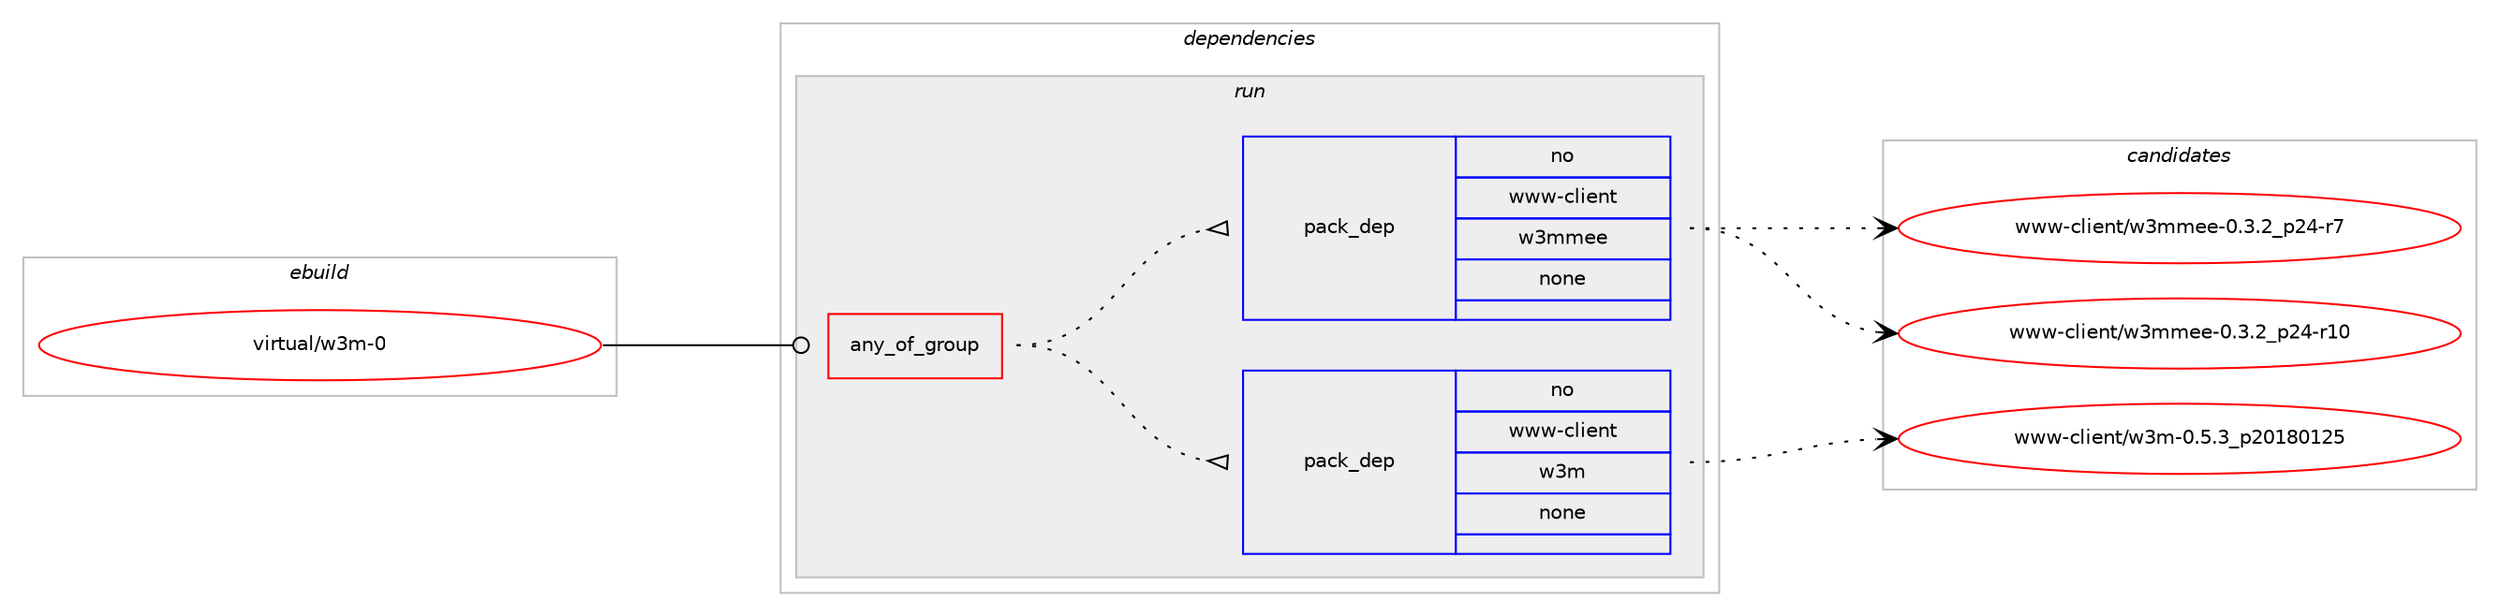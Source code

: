 digraph prolog {

# *************
# Graph options
# *************

newrank=true;
concentrate=true;
compound=true;
graph [rankdir=LR,fontname=Helvetica,fontsize=10,ranksep=1.5];#, ranksep=2.5, nodesep=0.2];
edge  [arrowhead=vee];
node  [fontname=Helvetica,fontsize=10];

# **********
# The ebuild
# **********

subgraph cluster_leftcol {
color=gray;
rank=same;
label=<<i>ebuild</i>>;
id [label="virtual/w3m-0", color=red, width=4, href="../virtual/w3m-0.svg"];
}

# ****************
# The dependencies
# ****************

subgraph cluster_midcol {
color=gray;
label=<<i>dependencies</i>>;
subgraph cluster_compile {
fillcolor="#eeeeee";
style=filled;
label=<<i>compile</i>>;
}
subgraph cluster_compileandrun {
fillcolor="#eeeeee";
style=filled;
label=<<i>compile and run</i>>;
}
subgraph cluster_run {
fillcolor="#eeeeee";
style=filled;
label=<<i>run</i>>;
subgraph any166 {
dependency4413 [label=<<TABLE BORDER="0" CELLBORDER="1" CELLSPACING="0" CELLPADDING="4"><TR><TD CELLPADDING="10">any_of_group</TD></TR></TABLE>>, shape=none, color=red];subgraph pack3574 {
dependency4414 [label=<<TABLE BORDER="0" CELLBORDER="1" CELLSPACING="0" CELLPADDING="4" WIDTH="220"><TR><TD ROWSPAN="6" CELLPADDING="30">pack_dep</TD></TR><TR><TD WIDTH="110">no</TD></TR><TR><TD>www-client</TD></TR><TR><TD>w3m</TD></TR><TR><TD>none</TD></TR><TR><TD></TD></TR></TABLE>>, shape=none, color=blue];
}
dependency4413:e -> dependency4414:w [weight=20,style="dotted",arrowhead="oinv"];
subgraph pack3575 {
dependency4415 [label=<<TABLE BORDER="0" CELLBORDER="1" CELLSPACING="0" CELLPADDING="4" WIDTH="220"><TR><TD ROWSPAN="6" CELLPADDING="30">pack_dep</TD></TR><TR><TD WIDTH="110">no</TD></TR><TR><TD>www-client</TD></TR><TR><TD>w3mmee</TD></TR><TR><TD>none</TD></TR><TR><TD></TD></TR></TABLE>>, shape=none, color=blue];
}
dependency4413:e -> dependency4415:w [weight=20,style="dotted",arrowhead="oinv"];
}
id:e -> dependency4413:w [weight=20,style="solid",arrowhead="odot"];
}
}

# **************
# The candidates
# **************

subgraph cluster_choices {
rank=same;
color=gray;
label=<<i>candidates</i>>;

subgraph choice3574 {
color=black;
nodesep=1;
choice11911911945991081051011101164711951109454846534651951125048495648495053 [label="www-client/w3m-0.5.3_p20180125", color=red, width=4,href="../www-client/w3m-0.5.3_p20180125.svg"];
dependency4414:e -> choice11911911945991081051011101164711951109454846534651951125048495648495053:w [style=dotted,weight="100"];
}
subgraph choice3575 {
color=black;
nodesep=1;
choice11911911945991081051011101164711951109109101101454846514650951125052451144948 [label="www-client/w3mmee-0.3.2_p24-r10", color=red, width=4,href="../www-client/w3mmee-0.3.2_p24-r10.svg"];
choice119119119459910810510111011647119511091091011014548465146509511250524511455 [label="www-client/w3mmee-0.3.2_p24-r7", color=red, width=4,href="../www-client/w3mmee-0.3.2_p24-r7.svg"];
dependency4415:e -> choice11911911945991081051011101164711951109109101101454846514650951125052451144948:w [style=dotted,weight="100"];
dependency4415:e -> choice119119119459910810510111011647119511091091011014548465146509511250524511455:w [style=dotted,weight="100"];
}
}

}

